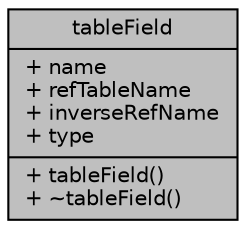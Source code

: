 digraph "tableField"
{
 // INTERACTIVE_SVG=YES
 // LATEX_PDF_SIZE
  edge [fontname="Helvetica",fontsize="10",labelfontname="Helvetica",labelfontsize="10"];
  node [fontname="Helvetica",fontsize="10",shape=record];
  Node1 [label="{tableField\n|+ name\l+ refTableName\l+ inverseRefName\l+ type\l|+ tableField()\l+ ~tableField()\l}",height=0.2,width=0.4,color="black", fillcolor="grey75", style="filled", fontcolor="black",tooltip=" "];
}
